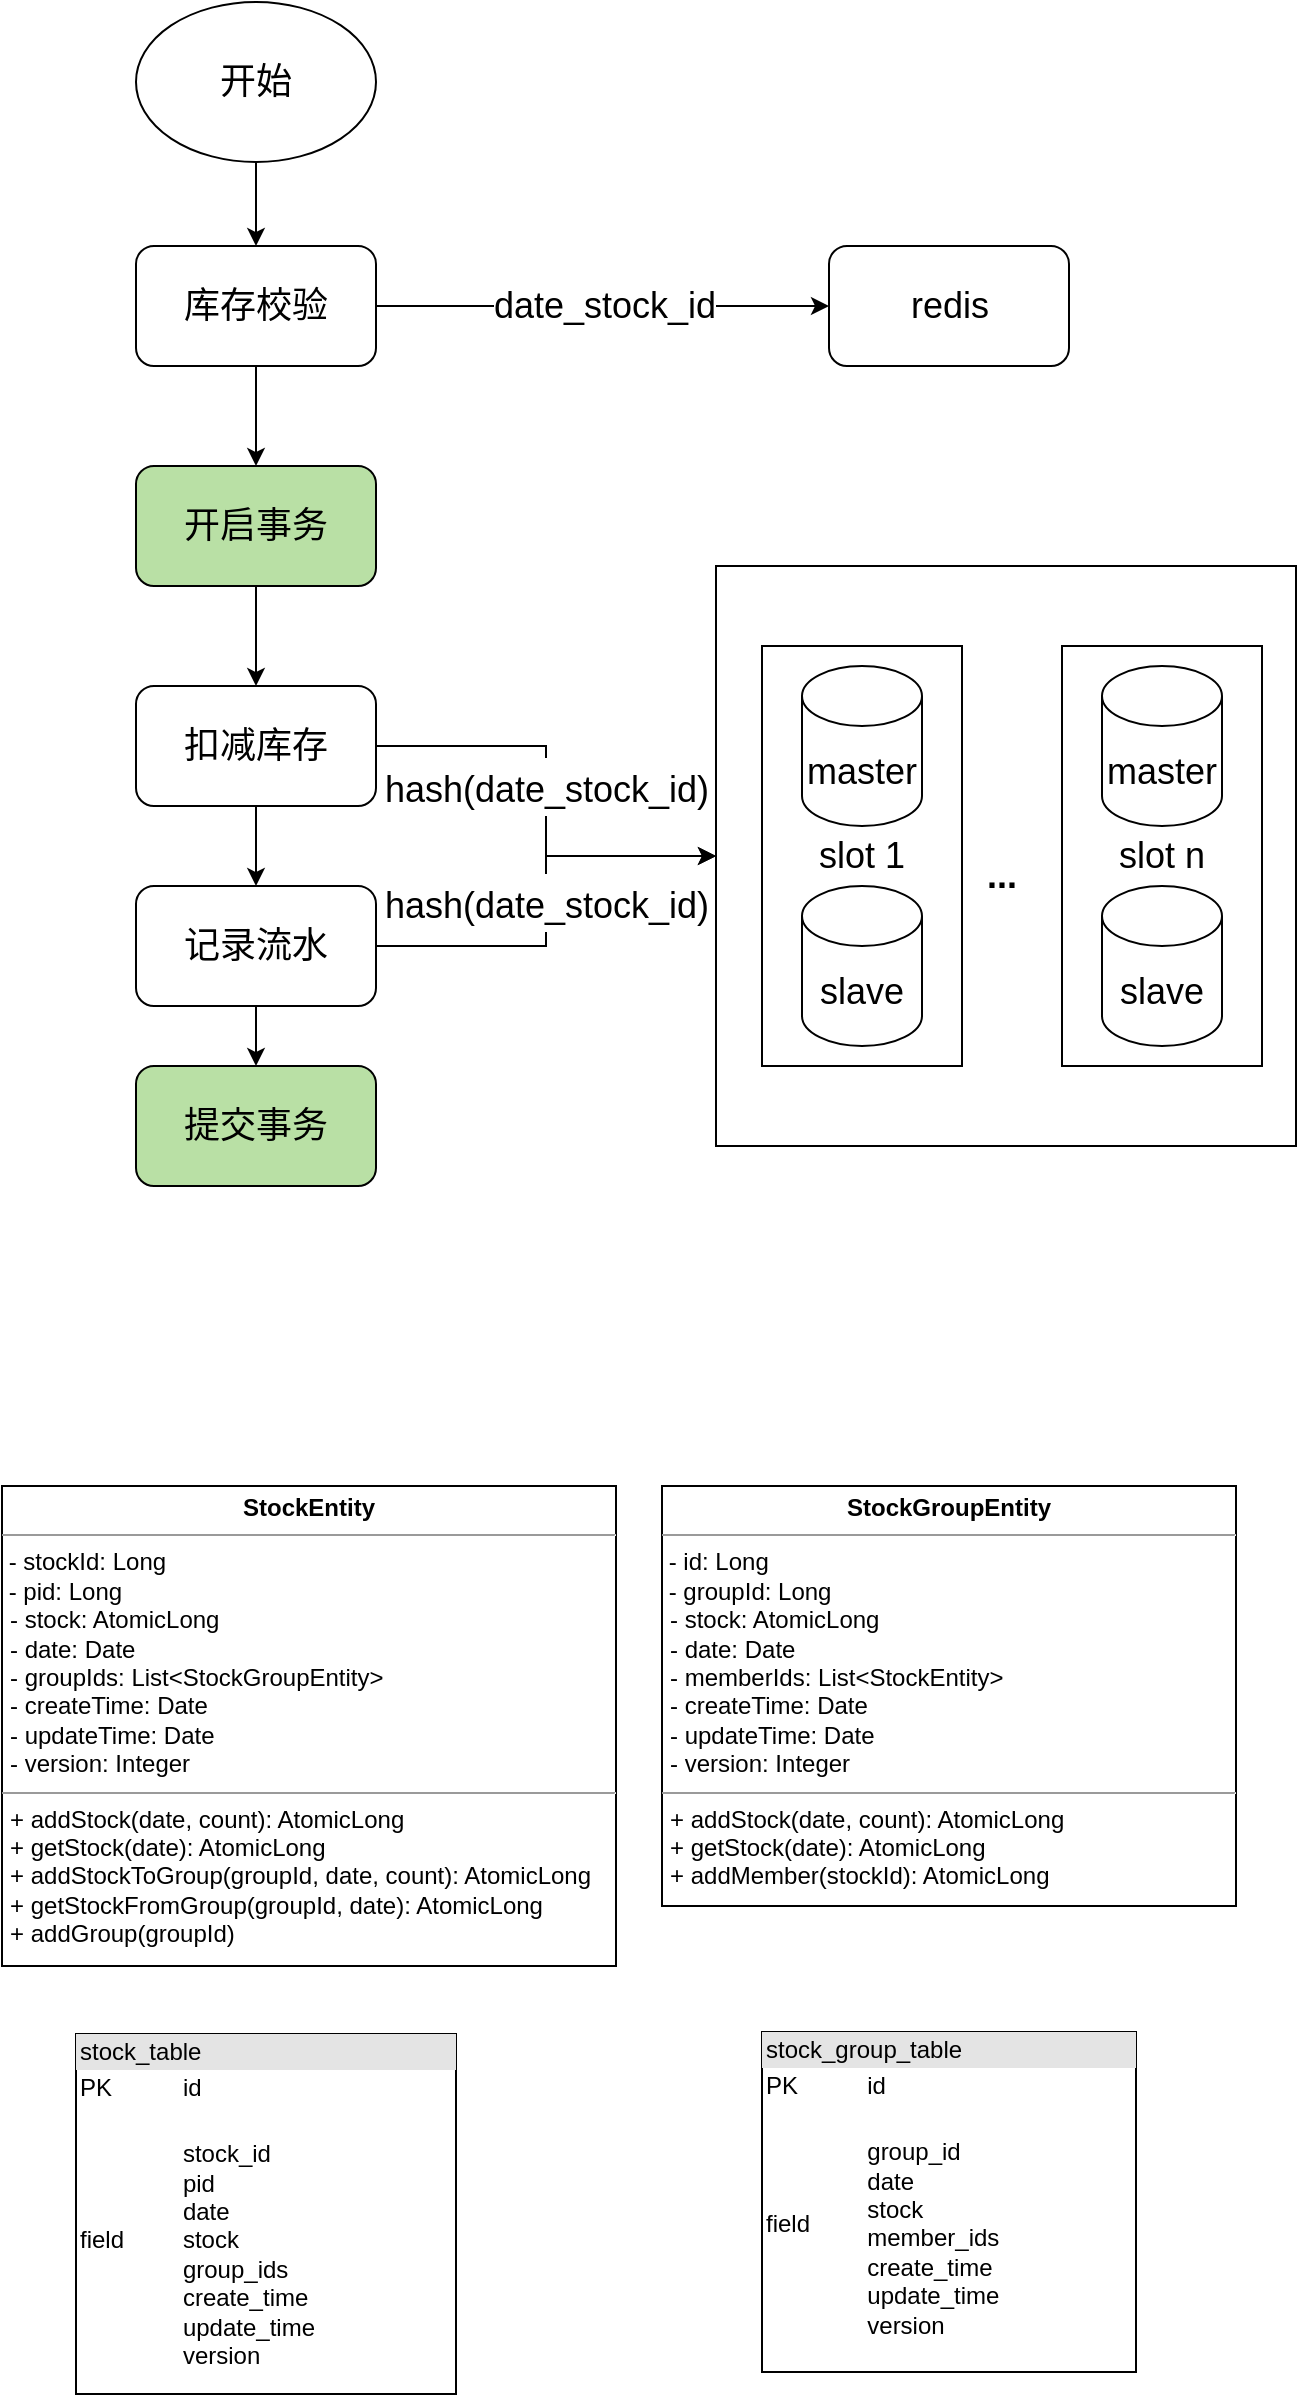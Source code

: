 <mxfile version="17.4.5" type="github">
  <diagram id="C5RBs43oDa-KdzZeNtuy" name="Page-1">
    <mxGraphModel dx="1186" dy="621" grid="1" gridSize="10" guides="1" tooltips="1" connect="1" arrows="1" fold="1" page="1" pageScale="1" pageWidth="827" pageHeight="1169" math="0" shadow="0">
      <root>
        <mxCell id="WIyWlLk6GJQsqaUBKTNV-0" />
        <mxCell id="WIyWlLk6GJQsqaUBKTNV-1" parent="WIyWlLk6GJQsqaUBKTNV-0" />
        <mxCell id="b0Hh9x_Se0h832OlliAm-32" value="" style="whiteSpace=wrap;html=1;aspect=fixed;fontSize=24;" vertex="1" parent="WIyWlLk6GJQsqaUBKTNV-1">
          <mxGeometry x="480" y="340" width="290" height="290" as="geometry" />
        </mxCell>
        <mxCell id="b0Hh9x_Se0h832OlliAm-19" value="&lt;font style=&quot;font-size: 18px&quot;&gt;slot 1&lt;/font&gt;" style="rounded=0;whiteSpace=wrap;html=1;" vertex="1" parent="WIyWlLk6GJQsqaUBKTNV-1">
          <mxGeometry x="503" y="380" width="100" height="210" as="geometry" />
        </mxCell>
        <mxCell id="b0Hh9x_Se0h832OlliAm-1" value="&lt;p style=&quot;margin: 0px ; margin-top: 4px ; text-align: center&quot;&gt;&lt;b&gt;StockEntity&lt;/b&gt;&lt;/p&gt;&lt;hr size=&quot;1&quot;&gt;&amp;nbsp;- stockId: Long&amp;nbsp;&lt;br&gt;&amp;nbsp;- pid: Long&lt;br&gt;&lt;p style=&quot;margin: 0px ; margin-left: 4px&quot;&gt;- stock: AtomicLong&lt;/p&gt;&lt;p style=&quot;margin: 0px ; margin-left: 4px&quot;&gt;- date: Date&lt;/p&gt;&lt;p style=&quot;margin: 0px ; margin-left: 4px&quot;&gt;- groupIds: List&amp;lt;StockGroupEntity&amp;gt;&lt;br&gt;- createTime: Date&lt;br&gt;- updateTime: Date&lt;br&gt;- version: Integer&lt;/p&gt;&lt;hr size=&quot;1&quot;&gt;&lt;p style=&quot;margin: 0px ; margin-left: 4px&quot;&gt;+ addStock(date, count): AtomicLong&lt;/p&gt;&lt;p style=&quot;margin: 0px ; margin-left: 4px&quot;&gt;+ getStock(date): AtomicLong&lt;br&gt;&lt;/p&gt;&lt;p style=&quot;margin: 0px 0px 0px 4px&quot;&gt;+ addStockToGroup(groupId, date, count): AtomicLong&lt;/p&gt;&lt;p style=&quot;margin: 0px 0px 0px 4px&quot;&gt;+ getStockFromGroup(groupId, date): AtomicLong&lt;br&gt;&lt;/p&gt;&lt;p style=&quot;margin: 0px 0px 0px 4px&quot;&gt;+ addGroup(groupId)&lt;/p&gt;" style="verticalAlign=top;align=left;overflow=fill;fontSize=12;fontFamily=Helvetica;html=1;" vertex="1" parent="WIyWlLk6GJQsqaUBKTNV-1">
          <mxGeometry x="123" y="800" width="307" height="240" as="geometry" />
        </mxCell>
        <mxCell id="b0Hh9x_Se0h832OlliAm-2" value="&lt;p style=&quot;margin: 0px ; margin-top: 4px ; text-align: center&quot;&gt;&lt;b&gt;StockGroupEntity&lt;/b&gt;&lt;/p&gt;&lt;hr size=&quot;1&quot;&gt;&amp;nbsp;- id: Long&lt;br&gt;&amp;nbsp;- groupId: Long&lt;br&gt;&lt;p style=&quot;margin: 0px ; margin-left: 4px&quot;&gt;- stock: AtomicLong&lt;/p&gt;&lt;p style=&quot;margin: 0px ; margin-left: 4px&quot;&gt;- date: Date&lt;/p&gt;&lt;p style=&quot;margin: 0px ; margin-left: 4px&quot;&gt;- memberIds: List&amp;lt;StockEntity&amp;gt;&lt;br&gt;- createTime: Date&lt;br&gt;- updateTime: Date&lt;br&gt;- version: Integer&lt;br&gt;&lt;/p&gt;&lt;hr size=&quot;1&quot;&gt;&lt;p style=&quot;margin: 0px ; margin-left: 4px&quot;&gt;+ addStock(date, count): AtomicLong&lt;/p&gt;&lt;p style=&quot;margin: 0px ; margin-left: 4px&quot;&gt;+ getStock(date): AtomicLong&lt;br&gt;&lt;/p&gt;&lt;p style=&quot;margin: 0px 0px 0px 4px&quot;&gt;+ addMember(stockId): AtomicLong&lt;/p&gt;" style="verticalAlign=top;align=left;overflow=fill;fontSize=12;fontFamily=Helvetica;html=1;" vertex="1" parent="WIyWlLk6GJQsqaUBKTNV-1">
          <mxGeometry x="453" y="800" width="287" height="210" as="geometry" />
        </mxCell>
        <mxCell id="b0Hh9x_Se0h832OlliAm-3" value="&lt;div style=&quot;box-sizing: border-box ; width: 100% ; background: #e4e4e4 ; padding: 2px&quot;&gt;stock_table&lt;/div&gt;&lt;table style=&quot;width: 100% ; font-size: 1em&quot; cellpadding=&quot;2&quot; cellspacing=&quot;0&quot;&gt;&lt;tbody&gt;&lt;tr&gt;&lt;td&gt;PK&lt;/td&gt;&lt;td&gt;id&lt;/td&gt;&lt;/tr&gt;&lt;tr&gt;&lt;td&gt;field&lt;/td&gt;&lt;td&gt;&lt;br&gt;stock_id&lt;br&gt;pid&lt;br&gt;date&lt;br&gt;stock&lt;br&gt;group_ids&lt;br&gt;create_time&lt;br&gt;update_time&lt;br&gt;version&lt;/td&gt;&lt;/tr&gt;&lt;/tbody&gt;&lt;/table&gt;" style="verticalAlign=top;align=left;overflow=fill;html=1;" vertex="1" parent="WIyWlLk6GJQsqaUBKTNV-1">
          <mxGeometry x="160" y="1074" width="190" height="180" as="geometry" />
        </mxCell>
        <mxCell id="b0Hh9x_Se0h832OlliAm-5" value="&lt;div style=&quot;box-sizing: border-box ; width: 100% ; background: #e4e4e4 ; padding: 2px&quot;&gt;stock_group_table&lt;/div&gt;&lt;table style=&quot;width: 100% ; font-size: 1em&quot; cellpadding=&quot;2&quot; cellspacing=&quot;0&quot;&gt;&lt;tbody&gt;&lt;tr&gt;&lt;td&gt;PK&lt;/td&gt;&lt;td&gt;id&lt;/td&gt;&lt;/tr&gt;&lt;tr&gt;&lt;td&gt;field&lt;/td&gt;&lt;td&gt;&lt;br&gt;group_id&lt;br&gt;date&lt;br&gt;stock&lt;br&gt;member_ids&lt;br&gt;create_time&lt;br&gt;update_time&lt;br&gt;version&lt;/td&gt;&lt;/tr&gt;&lt;/tbody&gt;&lt;/table&gt;" style="verticalAlign=top;align=left;overflow=fill;html=1;" vertex="1" parent="WIyWlLk6GJQsqaUBKTNV-1">
          <mxGeometry x="503" y="1073" width="187" height="170" as="geometry" />
        </mxCell>
        <mxCell id="b0Hh9x_Se0h832OlliAm-37" style="edgeStyle=orthogonalEdgeStyle;rounded=0;orthogonalLoop=1;jettySize=auto;html=1;exitX=0.5;exitY=1;exitDx=0;exitDy=0;fontSize=18;" edge="1" parent="WIyWlLk6GJQsqaUBKTNV-1" source="b0Hh9x_Se0h832OlliAm-6" target="b0Hh9x_Se0h832OlliAm-7">
          <mxGeometry relative="1" as="geometry" />
        </mxCell>
        <mxCell id="b0Hh9x_Se0h832OlliAm-6" value="&lt;font style=&quot;font-size: 18px&quot;&gt;开始&lt;/font&gt;" style="ellipse;whiteSpace=wrap;html=1;" vertex="1" parent="WIyWlLk6GJQsqaUBKTNV-1">
          <mxGeometry x="190" y="58" width="120" height="80" as="geometry" />
        </mxCell>
        <mxCell id="b0Hh9x_Se0h832OlliAm-36" style="edgeStyle=orthogonalEdgeStyle;rounded=0;orthogonalLoop=1;jettySize=auto;html=1;exitX=0.5;exitY=1;exitDx=0;exitDy=0;entryX=0.5;entryY=0;entryDx=0;entryDy=0;fontSize=18;" edge="1" parent="WIyWlLk6GJQsqaUBKTNV-1" source="b0Hh9x_Se0h832OlliAm-7" target="b0Hh9x_Se0h832OlliAm-8">
          <mxGeometry relative="1" as="geometry" />
        </mxCell>
        <mxCell id="b0Hh9x_Se0h832OlliAm-42" value="date_stock_id" style="edgeStyle=orthogonalEdgeStyle;rounded=0;orthogonalLoop=1;jettySize=auto;html=1;exitX=1;exitY=0.5;exitDx=0;exitDy=0;fontSize=18;" edge="1" parent="WIyWlLk6GJQsqaUBKTNV-1" source="b0Hh9x_Se0h832OlliAm-7" target="b0Hh9x_Se0h832OlliAm-41">
          <mxGeometry relative="1" as="geometry" />
        </mxCell>
        <mxCell id="b0Hh9x_Se0h832OlliAm-7" value="&lt;font style=&quot;font-size: 18px&quot;&gt;库存校验&lt;/font&gt;" style="rounded=1;whiteSpace=wrap;html=1;" vertex="1" parent="WIyWlLk6GJQsqaUBKTNV-1">
          <mxGeometry x="190" y="180" width="120" height="60" as="geometry" />
        </mxCell>
        <mxCell id="b0Hh9x_Se0h832OlliAm-38" style="edgeStyle=orthogonalEdgeStyle;rounded=0;orthogonalLoop=1;jettySize=auto;html=1;exitX=0.5;exitY=1;exitDx=0;exitDy=0;entryX=0.5;entryY=0;entryDx=0;entryDy=0;fontSize=18;" edge="1" parent="WIyWlLk6GJQsqaUBKTNV-1" source="b0Hh9x_Se0h832OlliAm-8" target="b0Hh9x_Se0h832OlliAm-9">
          <mxGeometry relative="1" as="geometry" />
        </mxCell>
        <mxCell id="b0Hh9x_Se0h832OlliAm-8" value="&lt;font style=&quot;font-size: 18px&quot;&gt;开启事务&lt;/font&gt;" style="rounded=1;whiteSpace=wrap;html=1;fillColor=#B9E0A5;" vertex="1" parent="WIyWlLk6GJQsqaUBKTNV-1">
          <mxGeometry x="190" y="290" width="120" height="60" as="geometry" />
        </mxCell>
        <mxCell id="b0Hh9x_Se0h832OlliAm-33" value="&lt;span style=&quot;font-size: 18px&quot;&gt;hash(date_stock_id)&lt;/span&gt;" style="edgeStyle=orthogonalEdgeStyle;rounded=0;orthogonalLoop=1;jettySize=auto;html=1;exitX=1;exitY=0.5;exitDx=0;exitDy=0;entryX=0;entryY=0.5;entryDx=0;entryDy=0;fontSize=24;" edge="1" parent="WIyWlLk6GJQsqaUBKTNV-1" source="b0Hh9x_Se0h832OlliAm-9" target="b0Hh9x_Se0h832OlliAm-32">
          <mxGeometry x="-0.067" relative="1" as="geometry">
            <mxPoint as="offset" />
          </mxGeometry>
        </mxCell>
        <mxCell id="b0Hh9x_Se0h832OlliAm-39" style="edgeStyle=orthogonalEdgeStyle;rounded=0;orthogonalLoop=1;jettySize=auto;html=1;exitX=0.5;exitY=1;exitDx=0;exitDy=0;fontSize=18;" edge="1" parent="WIyWlLk6GJQsqaUBKTNV-1" source="b0Hh9x_Se0h832OlliAm-9" target="b0Hh9x_Se0h832OlliAm-10">
          <mxGeometry relative="1" as="geometry" />
        </mxCell>
        <mxCell id="b0Hh9x_Se0h832OlliAm-9" value="&lt;font style=&quot;font-size: 18px&quot;&gt;扣减库存&lt;/font&gt;" style="rounded=1;whiteSpace=wrap;html=1;" vertex="1" parent="WIyWlLk6GJQsqaUBKTNV-1">
          <mxGeometry x="190" y="400" width="120" height="60" as="geometry" />
        </mxCell>
        <mxCell id="b0Hh9x_Se0h832OlliAm-34" value="&lt;span style=&quot;font-size: 18px&quot;&gt;hash(date_stock_id)&lt;/span&gt;" style="edgeStyle=orthogonalEdgeStyle;rounded=0;orthogonalLoop=1;jettySize=auto;html=1;entryX=0;entryY=0.5;entryDx=0;entryDy=0;fontSize=24;" edge="1" parent="WIyWlLk6GJQsqaUBKTNV-1" source="b0Hh9x_Se0h832OlliAm-10" target="b0Hh9x_Se0h832OlliAm-32">
          <mxGeometry relative="1" as="geometry" />
        </mxCell>
        <mxCell id="b0Hh9x_Se0h832OlliAm-40" style="edgeStyle=orthogonalEdgeStyle;rounded=0;orthogonalLoop=1;jettySize=auto;html=1;exitX=0.5;exitY=1;exitDx=0;exitDy=0;entryX=0.5;entryY=0;entryDx=0;entryDy=0;fontSize=18;" edge="1" parent="WIyWlLk6GJQsqaUBKTNV-1" source="b0Hh9x_Se0h832OlliAm-10" target="b0Hh9x_Se0h832OlliAm-11">
          <mxGeometry relative="1" as="geometry" />
        </mxCell>
        <mxCell id="b0Hh9x_Se0h832OlliAm-10" value="&lt;font style=&quot;font-size: 18px&quot;&gt;记录流水&lt;/font&gt;" style="rounded=1;whiteSpace=wrap;html=1;" vertex="1" parent="WIyWlLk6GJQsqaUBKTNV-1">
          <mxGeometry x="190" y="500" width="120" height="60" as="geometry" />
        </mxCell>
        <mxCell id="b0Hh9x_Se0h832OlliAm-11" value="&lt;font style=&quot;font-size: 18px&quot;&gt;提交事务&lt;/font&gt;" style="rounded=1;whiteSpace=wrap;html=1;fillColor=#B9E0A5;" vertex="1" parent="WIyWlLk6GJQsqaUBKTNV-1">
          <mxGeometry x="190" y="590" width="120" height="60" as="geometry" />
        </mxCell>
        <mxCell id="b0Hh9x_Se0h832OlliAm-12" value="&lt;font style=&quot;font-size: 18px&quot;&gt;master&lt;/font&gt;" style="shape=cylinder3;whiteSpace=wrap;html=1;boundedLbl=1;backgroundOutline=1;size=15;" vertex="1" parent="WIyWlLk6GJQsqaUBKTNV-1">
          <mxGeometry x="523" y="390" width="60" height="80" as="geometry" />
        </mxCell>
        <mxCell id="b0Hh9x_Se0h832OlliAm-13" value="&lt;font style=&quot;font-size: 18px&quot;&gt;slave&lt;/font&gt;" style="shape=cylinder3;whiteSpace=wrap;html=1;boundedLbl=1;backgroundOutline=1;size=15;" vertex="1" parent="WIyWlLk6GJQsqaUBKTNV-1">
          <mxGeometry x="523" y="500" width="60" height="80" as="geometry" />
        </mxCell>
        <mxCell id="b0Hh9x_Se0h832OlliAm-27" value="&lt;font style=&quot;font-size: 18px&quot;&gt;slot n&lt;/font&gt;" style="rounded=0;whiteSpace=wrap;html=1;" vertex="1" parent="WIyWlLk6GJQsqaUBKTNV-1">
          <mxGeometry x="653" y="380" width="100" height="210" as="geometry" />
        </mxCell>
        <mxCell id="b0Hh9x_Se0h832OlliAm-28" value="&lt;font style=&quot;font-size: 18px&quot;&gt;master&lt;/font&gt;" style="shape=cylinder3;whiteSpace=wrap;html=1;boundedLbl=1;backgroundOutline=1;size=15;" vertex="1" parent="WIyWlLk6GJQsqaUBKTNV-1">
          <mxGeometry x="673" y="390" width="60" height="80" as="geometry" />
        </mxCell>
        <mxCell id="b0Hh9x_Se0h832OlliAm-29" value="&lt;font style=&quot;font-size: 18px&quot;&gt;slave&lt;/font&gt;" style="shape=cylinder3;whiteSpace=wrap;html=1;boundedLbl=1;backgroundOutline=1;size=15;" vertex="1" parent="WIyWlLk6GJQsqaUBKTNV-1">
          <mxGeometry x="673" y="500" width="60" height="80" as="geometry" />
        </mxCell>
        <mxCell id="b0Hh9x_Se0h832OlliAm-30" value="&lt;font style=&quot;font-size: 18px&quot;&gt;&lt;b&gt;...&lt;/b&gt;&lt;/font&gt;" style="text;html=1;strokeColor=none;fillColor=none;align=center;verticalAlign=middle;whiteSpace=wrap;rounded=0;" vertex="1" parent="WIyWlLk6GJQsqaUBKTNV-1">
          <mxGeometry x="593" y="480" width="60" height="30" as="geometry" />
        </mxCell>
        <mxCell id="b0Hh9x_Se0h832OlliAm-41" value="redis" style="rounded=1;whiteSpace=wrap;html=1;fontSize=18;" vertex="1" parent="WIyWlLk6GJQsqaUBKTNV-1">
          <mxGeometry x="536.5" y="180" width="120" height="60" as="geometry" />
        </mxCell>
      </root>
    </mxGraphModel>
  </diagram>
</mxfile>
